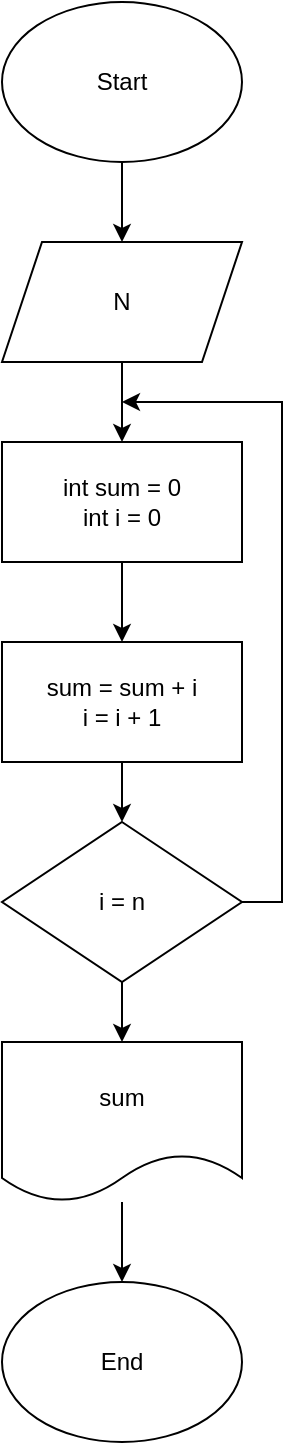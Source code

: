<mxfile version="24.7.17">
  <diagram name="Lapa-1" id="jPJBFFs214RFRbyUTAss">
    <mxGraphModel dx="1195" dy="650" grid="1" gridSize="10" guides="1" tooltips="1" connect="1" arrows="1" fold="1" page="1" pageScale="1" pageWidth="827" pageHeight="1169" math="0" shadow="0">
      <root>
        <mxCell id="0" />
        <mxCell id="1" parent="0" />
        <mxCell id="xy4ER56faop9n60PVoXH-4" style="edgeStyle=orthogonalEdgeStyle;rounded=0;orthogonalLoop=1;jettySize=auto;html=1;exitX=0.5;exitY=1;exitDx=0;exitDy=0;entryX=0.5;entryY=0;entryDx=0;entryDy=0;" edge="1" parent="1" source="xy4ER56faop9n60PVoXH-1" target="xy4ER56faop9n60PVoXH-2">
          <mxGeometry relative="1" as="geometry" />
        </mxCell>
        <mxCell id="xy4ER56faop9n60PVoXH-1" value="Start" style="ellipse;whiteSpace=wrap;html=1;" vertex="1" parent="1">
          <mxGeometry x="320" y="120" width="120" height="80" as="geometry" />
        </mxCell>
        <mxCell id="xy4ER56faop9n60PVoXH-5" style="edgeStyle=orthogonalEdgeStyle;rounded=0;orthogonalLoop=1;jettySize=auto;html=1;exitX=0.5;exitY=1;exitDx=0;exitDy=0;entryX=0.5;entryY=0;entryDx=0;entryDy=0;" edge="1" parent="1" source="xy4ER56faop9n60PVoXH-2" target="xy4ER56faop9n60PVoXH-3">
          <mxGeometry relative="1" as="geometry" />
        </mxCell>
        <mxCell id="xy4ER56faop9n60PVoXH-2" value="N" style="shape=parallelogram;perimeter=parallelogramPerimeter;whiteSpace=wrap;html=1;fixedSize=1;" vertex="1" parent="1">
          <mxGeometry x="320" y="240" width="120" height="60" as="geometry" />
        </mxCell>
        <mxCell id="xy4ER56faop9n60PVoXH-7" style="edgeStyle=orthogonalEdgeStyle;rounded=0;orthogonalLoop=1;jettySize=auto;html=1;exitX=0.5;exitY=1;exitDx=0;exitDy=0;entryX=0.5;entryY=0;entryDx=0;entryDy=0;" edge="1" parent="1" source="xy4ER56faop9n60PVoXH-3" target="xy4ER56faop9n60PVoXH-6">
          <mxGeometry relative="1" as="geometry" />
        </mxCell>
        <mxCell id="xy4ER56faop9n60PVoXH-3" value="int sum = 0&lt;div&gt;int i = 0&lt;/div&gt;" style="rounded=0;whiteSpace=wrap;html=1;" vertex="1" parent="1">
          <mxGeometry x="320" y="340" width="120" height="60" as="geometry" />
        </mxCell>
        <mxCell id="xy4ER56faop9n60PVoXH-9" style="edgeStyle=orthogonalEdgeStyle;rounded=0;orthogonalLoop=1;jettySize=auto;html=1;exitX=0.5;exitY=1;exitDx=0;exitDy=0;entryX=0.5;entryY=0;entryDx=0;entryDy=0;" edge="1" parent="1" source="xy4ER56faop9n60PVoXH-6" target="xy4ER56faop9n60PVoXH-8">
          <mxGeometry relative="1" as="geometry" />
        </mxCell>
        <mxCell id="xy4ER56faop9n60PVoXH-6" value="sum = sum + i&lt;div&gt;i = i + 1&lt;/div&gt;" style="rounded=0;whiteSpace=wrap;html=1;" vertex="1" parent="1">
          <mxGeometry x="320" y="440" width="120" height="60" as="geometry" />
        </mxCell>
        <mxCell id="xy4ER56faop9n60PVoXH-10" style="edgeStyle=orthogonalEdgeStyle;rounded=0;orthogonalLoop=1;jettySize=auto;html=1;exitX=1;exitY=0.5;exitDx=0;exitDy=0;" edge="1" parent="1" source="xy4ER56faop9n60PVoXH-8">
          <mxGeometry relative="1" as="geometry">
            <mxPoint x="380" y="320" as="targetPoint" />
            <Array as="points">
              <mxPoint x="460" y="570" />
              <mxPoint x="460" y="320" />
            </Array>
          </mxGeometry>
        </mxCell>
        <mxCell id="xy4ER56faop9n60PVoXH-12" style="edgeStyle=orthogonalEdgeStyle;rounded=0;orthogonalLoop=1;jettySize=auto;html=1;exitX=0.5;exitY=1;exitDx=0;exitDy=0;entryX=0.5;entryY=0;entryDx=0;entryDy=0;" edge="1" parent="1" source="xy4ER56faop9n60PVoXH-8" target="xy4ER56faop9n60PVoXH-11">
          <mxGeometry relative="1" as="geometry" />
        </mxCell>
        <mxCell id="xy4ER56faop9n60PVoXH-8" value="i = n" style="rhombus;whiteSpace=wrap;html=1;" vertex="1" parent="1">
          <mxGeometry x="320" y="530" width="120" height="80" as="geometry" />
        </mxCell>
        <mxCell id="xy4ER56faop9n60PVoXH-14" value="" style="edgeStyle=orthogonalEdgeStyle;rounded=0;orthogonalLoop=1;jettySize=auto;html=1;" edge="1" parent="1" source="xy4ER56faop9n60PVoXH-11" target="xy4ER56faop9n60PVoXH-13">
          <mxGeometry relative="1" as="geometry" />
        </mxCell>
        <mxCell id="xy4ER56faop9n60PVoXH-11" value="sum" style="shape=document;whiteSpace=wrap;html=1;boundedLbl=1;" vertex="1" parent="1">
          <mxGeometry x="320" y="640" width="120" height="80" as="geometry" />
        </mxCell>
        <mxCell id="xy4ER56faop9n60PVoXH-13" value="End" style="ellipse;whiteSpace=wrap;html=1;" vertex="1" parent="1">
          <mxGeometry x="320" y="760" width="120" height="80" as="geometry" />
        </mxCell>
      </root>
    </mxGraphModel>
  </diagram>
</mxfile>
